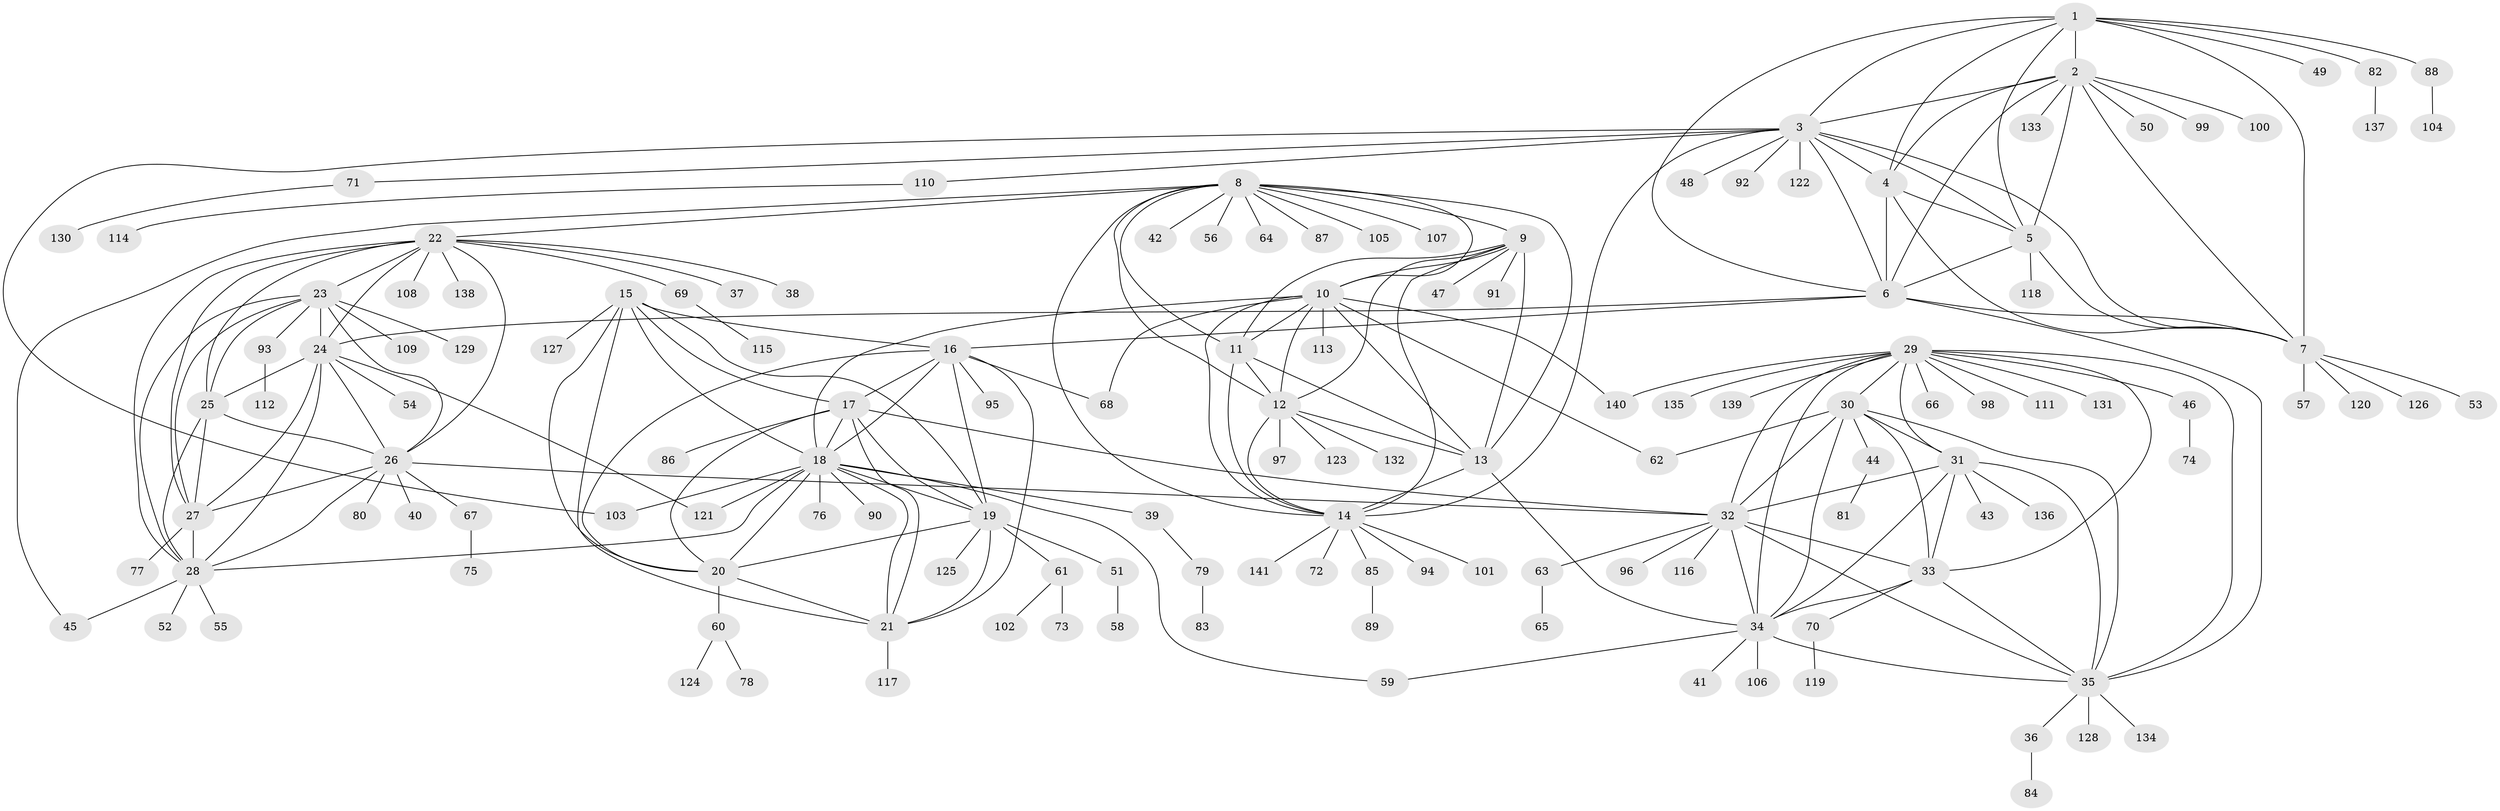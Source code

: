 // coarse degree distribution, {8: 0.0707070707070707, 9: 0.04040404040404041, 12: 0.030303030303030304, 6: 0.050505050505050504, 11: 0.020202020202020204, 5: 0.020202020202020204, 4: 0.020202020202020204, 7: 0.04040404040404041, 13: 0.010101010101010102, 1: 0.5353535353535354, 2: 0.1414141414141414, 3: 0.020202020202020204}
// Generated by graph-tools (version 1.1) at 2025/52/03/04/25 22:52:36]
// undirected, 141 vertices, 228 edges
graph export_dot {
  node [color=gray90,style=filled];
  1;
  2;
  3;
  4;
  5;
  6;
  7;
  8;
  9;
  10;
  11;
  12;
  13;
  14;
  15;
  16;
  17;
  18;
  19;
  20;
  21;
  22;
  23;
  24;
  25;
  26;
  27;
  28;
  29;
  30;
  31;
  32;
  33;
  34;
  35;
  36;
  37;
  38;
  39;
  40;
  41;
  42;
  43;
  44;
  45;
  46;
  47;
  48;
  49;
  50;
  51;
  52;
  53;
  54;
  55;
  56;
  57;
  58;
  59;
  60;
  61;
  62;
  63;
  64;
  65;
  66;
  67;
  68;
  69;
  70;
  71;
  72;
  73;
  74;
  75;
  76;
  77;
  78;
  79;
  80;
  81;
  82;
  83;
  84;
  85;
  86;
  87;
  88;
  89;
  90;
  91;
  92;
  93;
  94;
  95;
  96;
  97;
  98;
  99;
  100;
  101;
  102;
  103;
  104;
  105;
  106;
  107;
  108;
  109;
  110;
  111;
  112;
  113;
  114;
  115;
  116;
  117;
  118;
  119;
  120;
  121;
  122;
  123;
  124;
  125;
  126;
  127;
  128;
  129;
  130;
  131;
  132;
  133;
  134;
  135;
  136;
  137;
  138;
  139;
  140;
  141;
  1 -- 2;
  1 -- 3;
  1 -- 4;
  1 -- 5;
  1 -- 6;
  1 -- 7;
  1 -- 49;
  1 -- 82;
  1 -- 88;
  2 -- 3;
  2 -- 4;
  2 -- 5;
  2 -- 6;
  2 -- 7;
  2 -- 50;
  2 -- 99;
  2 -- 100;
  2 -- 133;
  3 -- 4;
  3 -- 5;
  3 -- 6;
  3 -- 7;
  3 -- 14;
  3 -- 48;
  3 -- 71;
  3 -- 92;
  3 -- 103;
  3 -- 110;
  3 -- 122;
  4 -- 5;
  4 -- 6;
  4 -- 7;
  5 -- 6;
  5 -- 7;
  5 -- 118;
  6 -- 7;
  6 -- 16;
  6 -- 24;
  6 -- 35;
  7 -- 53;
  7 -- 57;
  7 -- 120;
  7 -- 126;
  8 -- 9;
  8 -- 10;
  8 -- 11;
  8 -- 12;
  8 -- 13;
  8 -- 14;
  8 -- 22;
  8 -- 42;
  8 -- 45;
  8 -- 56;
  8 -- 64;
  8 -- 87;
  8 -- 105;
  8 -- 107;
  9 -- 10;
  9 -- 11;
  9 -- 12;
  9 -- 13;
  9 -- 14;
  9 -- 47;
  9 -- 91;
  10 -- 11;
  10 -- 12;
  10 -- 13;
  10 -- 14;
  10 -- 18;
  10 -- 62;
  10 -- 68;
  10 -- 113;
  10 -- 140;
  11 -- 12;
  11 -- 13;
  11 -- 14;
  12 -- 13;
  12 -- 14;
  12 -- 97;
  12 -- 123;
  12 -- 132;
  13 -- 14;
  13 -- 34;
  14 -- 72;
  14 -- 85;
  14 -- 94;
  14 -- 101;
  14 -- 141;
  15 -- 16;
  15 -- 17;
  15 -- 18;
  15 -- 19;
  15 -- 20;
  15 -- 21;
  15 -- 127;
  16 -- 17;
  16 -- 18;
  16 -- 19;
  16 -- 20;
  16 -- 21;
  16 -- 68;
  16 -- 95;
  17 -- 18;
  17 -- 19;
  17 -- 20;
  17 -- 21;
  17 -- 32;
  17 -- 86;
  18 -- 19;
  18 -- 20;
  18 -- 21;
  18 -- 28;
  18 -- 39;
  18 -- 59;
  18 -- 76;
  18 -- 90;
  18 -- 103;
  18 -- 121;
  19 -- 20;
  19 -- 21;
  19 -- 51;
  19 -- 61;
  19 -- 125;
  20 -- 21;
  20 -- 60;
  21 -- 117;
  22 -- 23;
  22 -- 24;
  22 -- 25;
  22 -- 26;
  22 -- 27;
  22 -- 28;
  22 -- 37;
  22 -- 38;
  22 -- 69;
  22 -- 108;
  22 -- 138;
  23 -- 24;
  23 -- 25;
  23 -- 26;
  23 -- 27;
  23 -- 28;
  23 -- 93;
  23 -- 109;
  23 -- 129;
  24 -- 25;
  24 -- 26;
  24 -- 27;
  24 -- 28;
  24 -- 54;
  24 -- 121;
  25 -- 26;
  25 -- 27;
  25 -- 28;
  26 -- 27;
  26 -- 28;
  26 -- 32;
  26 -- 40;
  26 -- 67;
  26 -- 80;
  27 -- 28;
  27 -- 77;
  28 -- 45;
  28 -- 52;
  28 -- 55;
  29 -- 30;
  29 -- 31;
  29 -- 32;
  29 -- 33;
  29 -- 34;
  29 -- 35;
  29 -- 46;
  29 -- 66;
  29 -- 98;
  29 -- 111;
  29 -- 131;
  29 -- 135;
  29 -- 139;
  29 -- 140;
  30 -- 31;
  30 -- 32;
  30 -- 33;
  30 -- 34;
  30 -- 35;
  30 -- 44;
  30 -- 62;
  31 -- 32;
  31 -- 33;
  31 -- 34;
  31 -- 35;
  31 -- 43;
  31 -- 136;
  32 -- 33;
  32 -- 34;
  32 -- 35;
  32 -- 63;
  32 -- 96;
  32 -- 116;
  33 -- 34;
  33 -- 35;
  33 -- 70;
  34 -- 35;
  34 -- 41;
  34 -- 59;
  34 -- 106;
  35 -- 36;
  35 -- 128;
  35 -- 134;
  36 -- 84;
  39 -- 79;
  44 -- 81;
  46 -- 74;
  51 -- 58;
  60 -- 78;
  60 -- 124;
  61 -- 73;
  61 -- 102;
  63 -- 65;
  67 -- 75;
  69 -- 115;
  70 -- 119;
  71 -- 130;
  79 -- 83;
  82 -- 137;
  85 -- 89;
  88 -- 104;
  93 -- 112;
  110 -- 114;
}
